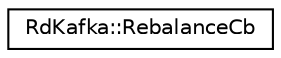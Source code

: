 digraph "Graphical Class Hierarchy"
{
  edge [fontname="Helvetica",fontsize="10",labelfontname="Helvetica",labelfontsize="10"];
  node [fontname="Helvetica",fontsize="10",shape=record];
  rankdir="LR";
  Node1 [label="RdKafka::RebalanceCb",height=0.2,width=0.4,color="black", fillcolor="white", style="filled",URL="$classRdKafka_1_1RebalanceCb.html"];
}
